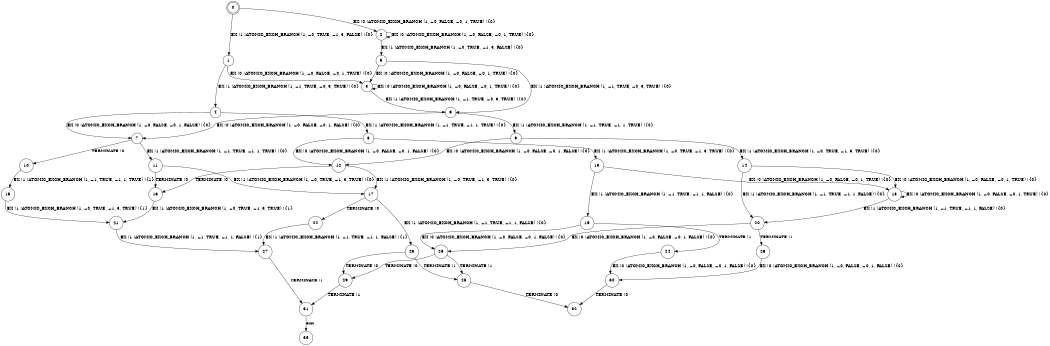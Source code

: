 digraph BCG {
size = "7, 10.5";
center = TRUE;
node [shape = circle];
0 [peripheries = 2];
0 -> 1 [label = "EX !1 !ATOMIC_EXCH_BRANCH (1, +0, TRUE, +1, 3, FALSE) !{0}"];
0 -> 2 [label = "EX !0 !ATOMIC_EXCH_BRANCH (1, +0, FALSE, +0, 1, TRUE) !{0}"];
1 -> 3 [label = "EX !0 !ATOMIC_EXCH_BRANCH (1, +0, FALSE, +0, 1, TRUE) !{0}"];
1 -> 4 [label = "EX !1 !ATOMIC_EXCH_BRANCH (1, +1, TRUE, +0, 3, TRUE) !{0}"];
2 -> 5 [label = "EX !1 !ATOMIC_EXCH_BRANCH (1, +0, TRUE, +1, 3, FALSE) !{0}"];
2 -> 2 [label = "EX !0 !ATOMIC_EXCH_BRANCH (1, +0, FALSE, +0, 1, TRUE) !{0}"];
3 -> 6 [label = "EX !1 !ATOMIC_EXCH_BRANCH (1, +1, TRUE, +0, 3, TRUE) !{0}"];
3 -> 3 [label = "EX !0 !ATOMIC_EXCH_BRANCH (1, +0, FALSE, +0, 1, TRUE) !{0}"];
4 -> 7 [label = "EX !0 !ATOMIC_EXCH_BRANCH (1, +0, FALSE, +0, 1, FALSE) !{0}"];
4 -> 8 [label = "EX !1 !ATOMIC_EXCH_BRANCH (1, +1, TRUE, +1, 1, TRUE) !{0}"];
5 -> 6 [label = "EX !1 !ATOMIC_EXCH_BRANCH (1, +1, TRUE, +0, 3, TRUE) !{0}"];
5 -> 3 [label = "EX !0 !ATOMIC_EXCH_BRANCH (1, +0, FALSE, +0, 1, TRUE) !{0}"];
6 -> 9 [label = "EX !1 !ATOMIC_EXCH_BRANCH (1, +1, TRUE, +1, 1, TRUE) !{0}"];
6 -> 7 [label = "EX !0 !ATOMIC_EXCH_BRANCH (1, +0, FALSE, +0, 1, FALSE) !{0}"];
7 -> 10 [label = "TERMINATE !0"];
7 -> 11 [label = "EX !1 !ATOMIC_EXCH_BRANCH (1, +1, TRUE, +1, 1, TRUE) !{0}"];
8 -> 12 [label = "EX !0 !ATOMIC_EXCH_BRANCH (1, +0, FALSE, +0, 1, FALSE) !{0}"];
8 -> 13 [label = "EX !1 !ATOMIC_EXCH_BRANCH (1, +0, TRUE, +1, 3, TRUE) !{0}"];
9 -> 14 [label = "EX !1 !ATOMIC_EXCH_BRANCH (1, +0, TRUE, +1, 3, TRUE) !{0}"];
9 -> 12 [label = "EX !0 !ATOMIC_EXCH_BRANCH (1, +0, FALSE, +0, 1, FALSE) !{0}"];
10 -> 15 [label = "EX !1 !ATOMIC_EXCH_BRANCH (1, +1, TRUE, +1, 1, TRUE) !{1}"];
11 -> 16 [label = "TERMINATE !0"];
11 -> 17 [label = "EX !1 !ATOMIC_EXCH_BRANCH (1, +0, TRUE, +1, 3, TRUE) !{0}"];
12 -> 16 [label = "TERMINATE !0"];
12 -> 17 [label = "EX !1 !ATOMIC_EXCH_BRANCH (1, +0, TRUE, +1, 3, TRUE) !{0}"];
13 -> 18 [label = "EX !0 !ATOMIC_EXCH_BRANCH (1, +0, FALSE, +0, 1, TRUE) !{0}"];
13 -> 19 [label = "EX !1 !ATOMIC_EXCH_BRANCH (1, +1, TRUE, +1, 1, FALSE) !{0}"];
14 -> 20 [label = "EX !1 !ATOMIC_EXCH_BRANCH (1, +1, TRUE, +1, 1, FALSE) !{0}"];
14 -> 18 [label = "EX !0 !ATOMIC_EXCH_BRANCH (1, +0, FALSE, +0, 1, TRUE) !{0}"];
15 -> 21 [label = "EX !1 !ATOMIC_EXCH_BRANCH (1, +0, TRUE, +1, 3, TRUE) !{1}"];
16 -> 21 [label = "EX !1 !ATOMIC_EXCH_BRANCH (1, +0, TRUE, +1, 3, TRUE) !{1}"];
17 -> 22 [label = "TERMINATE !0"];
17 -> 23 [label = "EX !1 !ATOMIC_EXCH_BRANCH (1, +1, TRUE, +1, 1, FALSE) !{0}"];
18 -> 20 [label = "EX !1 !ATOMIC_EXCH_BRANCH (1, +1, TRUE, +1, 1, FALSE) !{0}"];
18 -> 18 [label = "EX !0 !ATOMIC_EXCH_BRANCH (1, +0, FALSE, +0, 1, TRUE) !{0}"];
19 -> 24 [label = "TERMINATE !1"];
19 -> 25 [label = "EX !0 !ATOMIC_EXCH_BRANCH (1, +0, FALSE, +0, 1, FALSE) !{0}"];
20 -> 26 [label = "TERMINATE !1"];
20 -> 25 [label = "EX !0 !ATOMIC_EXCH_BRANCH (1, +0, FALSE, +0, 1, FALSE) !{0}"];
21 -> 27 [label = "EX !1 !ATOMIC_EXCH_BRANCH (1, +1, TRUE, +1, 1, FALSE) !{1}"];
22 -> 27 [label = "EX !1 !ATOMIC_EXCH_BRANCH (1, +1, TRUE, +1, 1, FALSE) !{1}"];
23 -> 28 [label = "TERMINATE !1"];
23 -> 29 [label = "TERMINATE !0"];
24 -> 30 [label = "EX !0 !ATOMIC_EXCH_BRANCH (1, +0, FALSE, +0, 1, FALSE) !{0}"];
25 -> 28 [label = "TERMINATE !1"];
25 -> 29 [label = "TERMINATE !0"];
26 -> 30 [label = "EX !0 !ATOMIC_EXCH_BRANCH (1, +0, FALSE, +0, 1, FALSE) !{0}"];
27 -> 31 [label = "TERMINATE !1"];
28 -> 32 [label = "TERMINATE !0"];
29 -> 31 [label = "TERMINATE !1"];
30 -> 32 [label = "TERMINATE !0"];
31 -> 33 [label = "exit"];
}

